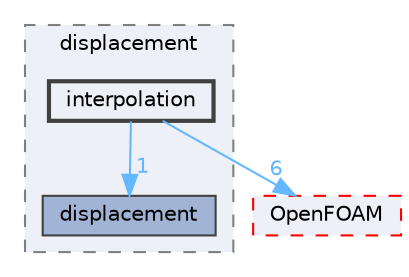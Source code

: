 digraph "src/dynamicMesh/motionSolvers/displacement/interpolation"
{
 // LATEX_PDF_SIZE
  bgcolor="transparent";
  edge [fontname=Helvetica,fontsize=10,labelfontname=Helvetica,labelfontsize=10];
  node [fontname=Helvetica,fontsize=10,shape=box,height=0.2,width=0.4];
  compound=true
  subgraph clusterdir_b6bbef0e5e6a5d50496a71f7626b4ce2 {
    graph [ bgcolor="#edf0f7", pencolor="grey50", label="displacement", fontname=Helvetica,fontsize=10 style="filled,dashed", URL="dir_b6bbef0e5e6a5d50496a71f7626b4ce2.html",tooltip=""]
  dir_c960bcea45d511a49a98f2579b644df1 [label="displacement", fillcolor="#a2b4d6", color="grey25", style="filled", URL="dir_c960bcea45d511a49a98f2579b644df1.html",tooltip=""];
  dir_7c880b6d7f1fc964dfba478124ae896f [label="interpolation", fillcolor="#edf0f7", color="grey25", style="filled,bold", URL="dir_7c880b6d7f1fc964dfba478124ae896f.html",tooltip=""];
  }
  dir_c5473ff19b20e6ec4dfe5c310b3778a8 [label="OpenFOAM", fillcolor="#edf0f7", color="red", style="filled,dashed", URL="dir_c5473ff19b20e6ec4dfe5c310b3778a8.html",tooltip=""];
  dir_7c880b6d7f1fc964dfba478124ae896f->dir_c5473ff19b20e6ec4dfe5c310b3778a8 [headlabel="6", labeldistance=1.5 headhref="dir_001921_002695.html" href="dir_001921_002695.html" color="steelblue1" fontcolor="steelblue1"];
  dir_7c880b6d7f1fc964dfba478124ae896f->dir_c960bcea45d511a49a98f2579b644df1 [headlabel="1", labeldistance=1.5 headhref="dir_001921_000967.html" href="dir_001921_000967.html" color="steelblue1" fontcolor="steelblue1"];
}
